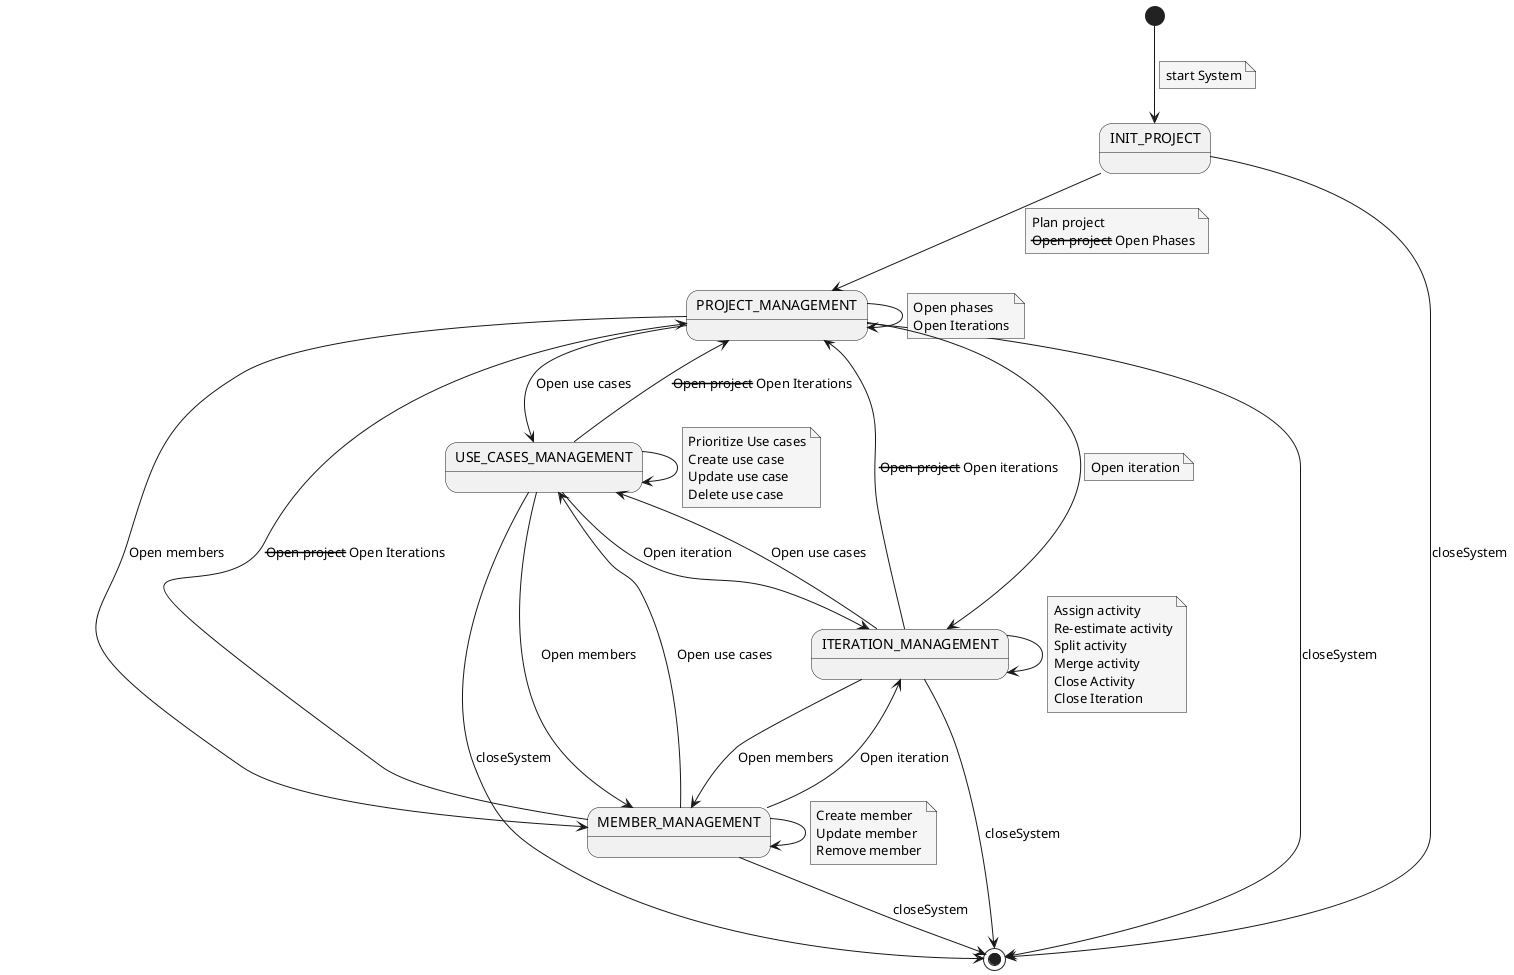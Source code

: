 @startuml

skinparam {
    NoteBackgroundColor #whiteSmoke
}

[*] --> INIT_PROJECT
 note on link
    start System
 end note
INIT_PROJECT -down-> PROJECT_MANAGEMENT
    note on link
        Plan project
        --Open project-- Open Phases
    end note

INIT_PROJECT            -down-> [*] : closeSystem
PROJECT_MANAGEMENT          -down-> [*] : closeSystem
USE_CASES_MANAGEMENT    -down-> [*] : closeSystem
MEMBER_MANAGEMENT       -down-> [*] : closeSystem
ITERATION_MANAGEMENT      -down-> [*] : closeSystem

PROJECT_MANAGEMENT --> PROJECT_MANAGEMENT
    note on link
        Open phases
        Open Iterations
    end note
PROJECT_MANAGEMENT --> USE_CASES_MANAGEMENT : Open use cases
PROJECT_MANAGEMENT --> MEMBER_MANAGEMENT    : Open members
PROJECT_MANAGEMENT --> ITERATION_MANAGEMENT
    note on link
        Open iteration
    end note
USE_CASES_MANAGEMENT --> USE_CASES_MANAGEMENT
    note on link
        Prioritize Use cases
        Create use case
        Update use case
        Delete use case
    end note
USE_CASES_MANAGEMENT --> PROJECT_MANAGEMENT         : --Open project-- Open Iterations
USE_CASES_MANAGEMENT --> MEMBER_MANAGEMENT      : Open members
USE_CASES_MANAGEMENT --> ITERATION_MANAGEMENT     : Open iteration

MEMBER_MANAGEMENT --> MEMBER_MANAGEMENT
    note on link
        Create member
        Update member
        Remove member
    end note
MEMBER_MANAGEMENT --> PROJECT_MANAGEMENT        : --Open project-- Open Iterations
MEMBER_MANAGEMENT --> USE_CASES_MANAGEMENT  : Open use cases
MEMBER_MANAGEMENT --> ITERATION_MANAGEMENT    : Open iteration

ITERATION_MANAGEMENT --> ITERATION_MANAGEMENT
    note on link
        Assign activity
        Re-estimate activity
        Split activity
        Merge activity
        Close Activity
        Close Iteration
    end note
ITERATION_MANAGEMENT --> PROJECT_MANAGEMENT : --Open project-- Open iterations
ITERATION_MANAGEMENT --> MEMBER_MANAGEMENT : Open members
ITERATION_MANAGEMENT --> USE_CASES_MANAGEMENT : Open use cases
@enduml
